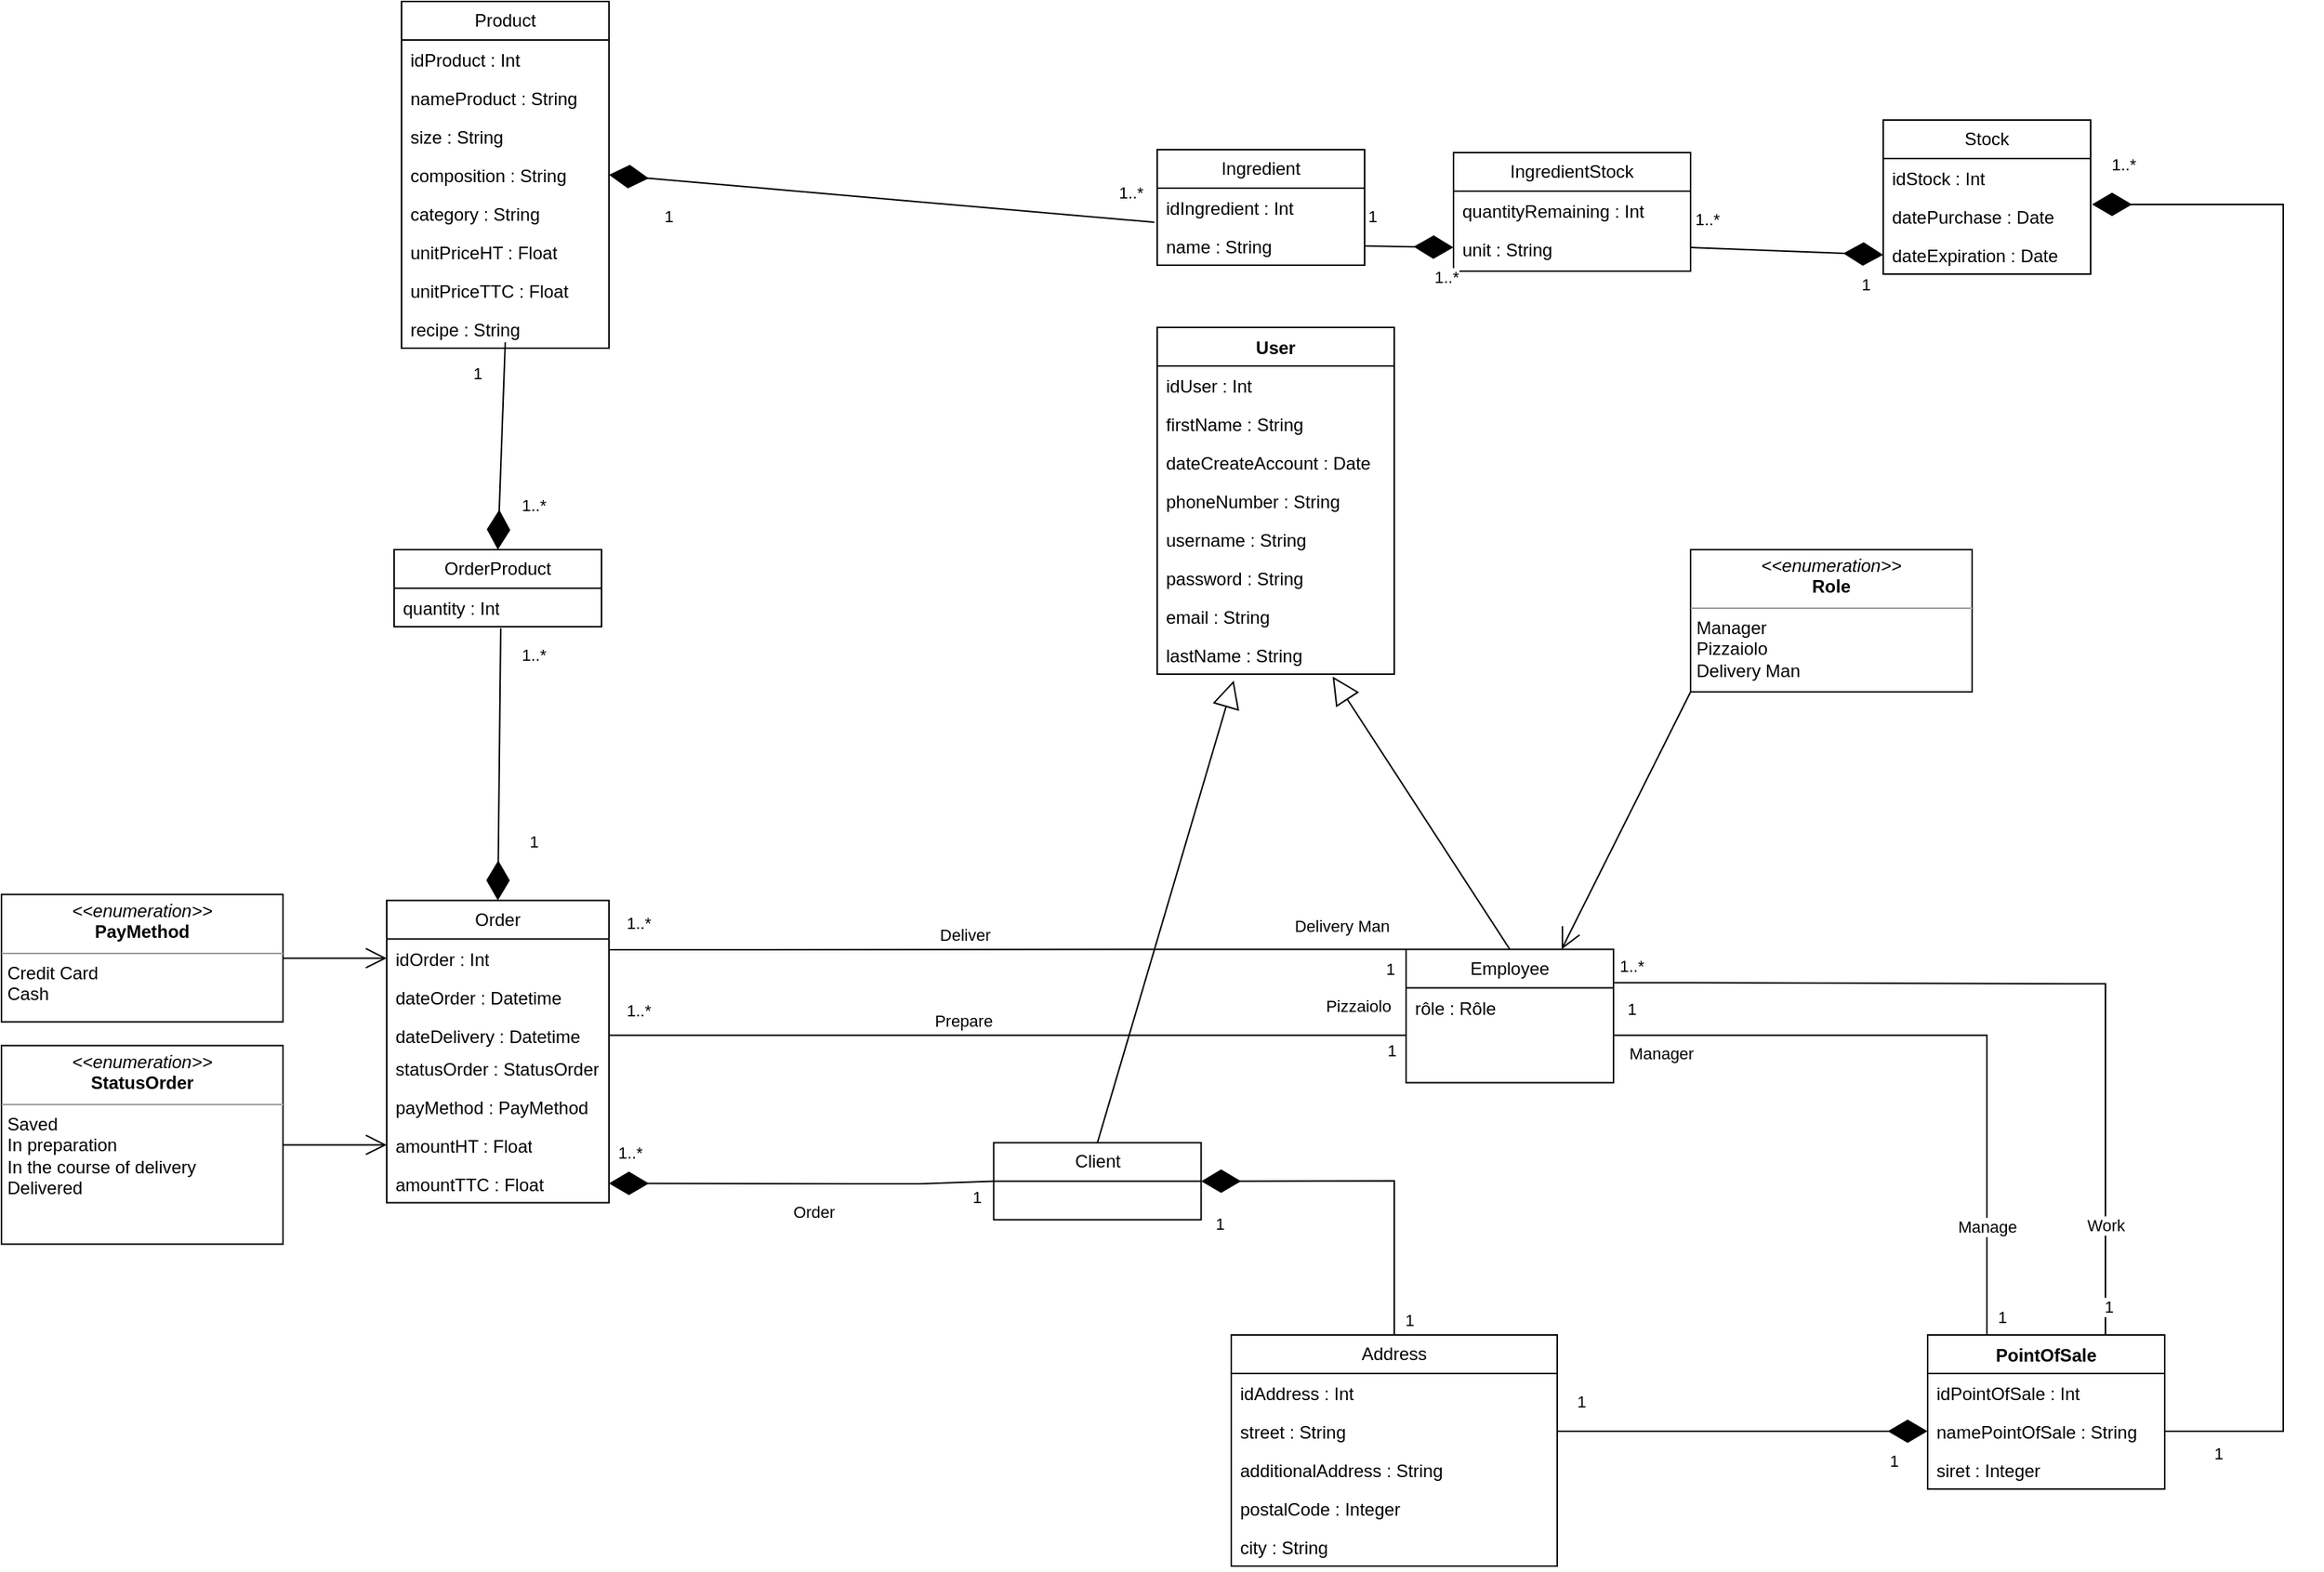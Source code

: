 <mxfile version="21.1.1" type="device">
  <diagram id="C5RBs43oDa-KdzZeNtuy" name="Page-1">
    <mxGraphModel dx="3059" dy="2177" grid="1" gridSize="10" guides="1" tooltips="1" connect="1" arrows="1" fold="1" page="1" pageScale="1" pageWidth="827" pageHeight="1169" background="#ffffff" math="0" shadow="0">
      <root>
        <mxCell id="WIyWlLk6GJQsqaUBKTNV-0" />
        <mxCell id="WIyWlLk6GJQsqaUBKTNV-1" parent="WIyWlLk6GJQsqaUBKTNV-0" />
        <mxCell id="LDNh3qtt35xQRDf_pYE4-13" value="User" style="swimlane;fontStyle=1;align=center;verticalAlign=top;childLayout=stackLayout;horizontal=1;startSize=26;horizontalStack=0;resizeParent=1;resizeParentMax=0;resizeLast=0;collapsible=1;marginBottom=0;whiteSpace=wrap;html=1;" parent="WIyWlLk6GJQsqaUBKTNV-1" vertex="1">
          <mxGeometry x="-1.138e-15" y="-190" width="160" height="234" as="geometry" />
        </mxCell>
        <mxCell id="LDNh3qtt35xQRDf_pYE4-14" value="&lt;font style=&quot;vertical-align: inherit;&quot;&gt;&lt;font style=&quot;vertical-align: inherit;&quot;&gt;&lt;font style=&quot;vertical-align: inherit;&quot;&gt;&lt;font style=&quot;vertical-align: inherit;&quot;&gt;idUser : Int&lt;/font&gt;&lt;/font&gt;&lt;/font&gt;&lt;/font&gt;" style="text;strokeColor=none;fillColor=none;align=left;verticalAlign=top;spacingLeft=4;spacingRight=4;overflow=hidden;rotatable=0;points=[[0,0.5],[1,0.5]];portConstraint=eastwest;whiteSpace=wrap;html=1;" parent="LDNh3qtt35xQRDf_pYE4-13" vertex="1">
          <mxGeometry y="26" width="160" height="26" as="geometry" />
        </mxCell>
        <mxCell id="LDNh3qtt35xQRDf_pYE4-23" value="firstName : String" style="text;strokeColor=none;fillColor=none;align=left;verticalAlign=top;spacingLeft=4;spacingRight=4;overflow=hidden;rotatable=0;points=[[0,0.5],[1,0.5]];portConstraint=eastwest;whiteSpace=wrap;html=1;" parent="LDNh3qtt35xQRDf_pYE4-13" vertex="1">
          <mxGeometry y="52" width="160" height="26" as="geometry" />
        </mxCell>
        <mxCell id="LDNh3qtt35xQRDf_pYE4-24" value="dateCreateAccount : Date" style="text;strokeColor=none;fillColor=none;align=left;verticalAlign=top;spacingLeft=4;spacingRight=4;overflow=hidden;rotatable=0;points=[[0,0.5],[1,0.5]];portConstraint=eastwest;whiteSpace=wrap;html=1;" parent="LDNh3qtt35xQRDf_pYE4-13" vertex="1">
          <mxGeometry y="78" width="160" height="26" as="geometry" />
        </mxCell>
        <mxCell id="LDNh3qtt35xQRDf_pYE4-25" value="phoneNumber : String" style="text;strokeColor=none;fillColor=none;align=left;verticalAlign=top;spacingLeft=4;spacingRight=4;overflow=hidden;rotatable=0;points=[[0,0.5],[1,0.5]];portConstraint=eastwest;whiteSpace=wrap;html=1;" parent="LDNh3qtt35xQRDf_pYE4-13" vertex="1">
          <mxGeometry y="104" width="160" height="26" as="geometry" />
        </mxCell>
        <mxCell id="LDNh3qtt35xQRDf_pYE4-26" value="username : String" style="text;strokeColor=none;fillColor=none;align=left;verticalAlign=top;spacingLeft=4;spacingRight=4;overflow=hidden;rotatable=0;points=[[0,0.5],[1,0.5]];portConstraint=eastwest;whiteSpace=wrap;html=1;" parent="LDNh3qtt35xQRDf_pYE4-13" vertex="1">
          <mxGeometry y="130" width="160" height="26" as="geometry" />
        </mxCell>
        <mxCell id="LDNh3qtt35xQRDf_pYE4-27" value="password : String" style="text;strokeColor=none;fillColor=none;align=left;verticalAlign=top;spacingLeft=4;spacingRight=4;overflow=hidden;rotatable=0;points=[[0,0.5],[1,0.5]];portConstraint=eastwest;whiteSpace=wrap;html=1;" parent="LDNh3qtt35xQRDf_pYE4-13" vertex="1">
          <mxGeometry y="156" width="160" height="26" as="geometry" />
        </mxCell>
        <mxCell id="LDNh3qtt35xQRDf_pYE4-28" value="email : String" style="text;strokeColor=none;fillColor=none;align=left;verticalAlign=top;spacingLeft=4;spacingRight=4;overflow=hidden;rotatable=0;points=[[0,0.5],[1,0.5]];portConstraint=eastwest;whiteSpace=wrap;html=1;" parent="LDNh3qtt35xQRDf_pYE4-13" vertex="1">
          <mxGeometry y="182" width="160" height="26" as="geometry" />
        </mxCell>
        <mxCell id="oYY13Tbm00uSLunCZj7H-6" value="lastName : String" style="text;strokeColor=none;fillColor=none;align=left;verticalAlign=top;spacingLeft=4;spacingRight=4;overflow=hidden;rotatable=0;points=[[0,0.5],[1,0.5]];portConstraint=eastwest;whiteSpace=wrap;html=1;" vertex="1" parent="LDNh3qtt35xQRDf_pYE4-13">
          <mxGeometry y="208" width="160" height="26" as="geometry" />
        </mxCell>
        <mxCell id="LDNh3qtt35xQRDf_pYE4-29" value="PointOfSale" style="swimlane;fontStyle=1;align=center;verticalAlign=top;childLayout=stackLayout;horizontal=1;startSize=26;horizontalStack=0;resizeParent=1;resizeParentMax=0;resizeLast=0;collapsible=1;marginBottom=0;whiteSpace=wrap;html=1;" parent="WIyWlLk6GJQsqaUBKTNV-1" vertex="1">
          <mxGeometry x="520" y="490" width="160" height="104" as="geometry" />
        </mxCell>
        <mxCell id="LDNh3qtt35xQRDf_pYE4-30" value="idPointOfSale : Int" style="text;strokeColor=none;fillColor=none;align=left;verticalAlign=top;spacingLeft=4;spacingRight=4;overflow=hidden;rotatable=0;points=[[0,0.5],[1,0.5]];portConstraint=eastwest;whiteSpace=wrap;html=1;" parent="LDNh3qtt35xQRDf_pYE4-29" vertex="1">
          <mxGeometry y="26" width="160" height="26" as="geometry" />
        </mxCell>
        <mxCell id="LDNh3qtt35xQRDf_pYE4-33" value="namePointOfSale : String" style="text;strokeColor=none;fillColor=none;align=left;verticalAlign=top;spacingLeft=4;spacingRight=4;overflow=hidden;rotatable=0;points=[[0,0.5],[1,0.5]];portConstraint=eastwest;whiteSpace=wrap;html=1;" parent="LDNh3qtt35xQRDf_pYE4-29" vertex="1">
          <mxGeometry y="52" width="160" height="26" as="geometry" />
        </mxCell>
        <mxCell id="LDNh3qtt35xQRDf_pYE4-34" value="siret : Integer" style="text;strokeColor=none;fillColor=none;align=left;verticalAlign=top;spacingLeft=4;spacingRight=4;overflow=hidden;rotatable=0;points=[[0,0.5],[1,0.5]];portConstraint=eastwest;whiteSpace=wrap;html=1;" parent="LDNh3qtt35xQRDf_pYE4-29" vertex="1">
          <mxGeometry y="78" width="160" height="26" as="geometry" />
        </mxCell>
        <mxCell id="LDNh3qtt35xQRDf_pYE4-35" value="" style="endArrow=none;html=1;edgeStyle=orthogonalEdgeStyle;rounded=0;entryX=0.5;entryY=0;entryDx=0;entryDy=0;exitX=1;exitY=0.25;exitDx=0;exitDy=0;" parent="WIyWlLk6GJQsqaUBKTNV-1" source="ayJBxSCO4M2eOkXbulN4-0" target="LDNh3qtt35xQRDf_pYE4-29" edge="1">
          <mxGeometry relative="1" as="geometry">
            <mxPoint x="350" y="253" as="sourcePoint" />
            <mxPoint x="600" y="130" as="targetPoint" />
            <Array as="points">
              <mxPoint x="320" y="253" />
              <mxPoint x="640" y="253" />
              <mxPoint x="640" y="490" />
            </Array>
          </mxGeometry>
        </mxCell>
        <mxCell id="LDNh3qtt35xQRDf_pYE4-38" value="Work" style="edgeLabel;html=1;align=center;verticalAlign=middle;resizable=0;points=[];" parent="LDNh3qtt35xQRDf_pYE4-35" connectable="0" vertex="1">
          <mxGeometry x="0.76" relative="1" as="geometry">
            <mxPoint y="-41" as="offset" />
          </mxGeometry>
        </mxCell>
        <mxCell id="LDNh3qtt35xQRDf_pYE4-39" value="1" style="edgeLabel;html=1;align=center;verticalAlign=middle;resizable=0;points=[];" parent="LDNh3qtt35xQRDf_pYE4-35" connectable="0" vertex="1">
          <mxGeometry x="0.895" relative="1" as="geometry">
            <mxPoint x="10" y="-19" as="offset" />
          </mxGeometry>
        </mxCell>
        <mxCell id="LDNh3qtt35xQRDf_pYE4-40" value="1..*" style="edgeLabel;html=1;align=center;verticalAlign=middle;resizable=0;points=[];" parent="LDNh3qtt35xQRDf_pYE4-35" connectable="0" vertex="1">
          <mxGeometry x="-0.859" y="-1" relative="1" as="geometry">
            <mxPoint x="-31" y="-13" as="offset" />
          </mxGeometry>
        </mxCell>
        <mxCell id="LDNh3qtt35xQRDf_pYE4-41" value="Address" style="swimlane;fontStyle=0;childLayout=stackLayout;horizontal=1;startSize=26;fillColor=none;horizontalStack=0;resizeParent=1;resizeParentMax=0;resizeLast=0;collapsible=1;marginBottom=0;whiteSpace=wrap;html=1;" parent="WIyWlLk6GJQsqaUBKTNV-1" vertex="1">
          <mxGeometry x="50" y="490" width="220" height="156" as="geometry" />
        </mxCell>
        <mxCell id="LDNh3qtt35xQRDf_pYE4-42" value="idAddress : Int" style="text;strokeColor=none;fillColor=none;align=left;verticalAlign=top;spacingLeft=4;spacingRight=4;overflow=hidden;rotatable=0;points=[[0,0.5],[1,0.5]];portConstraint=eastwest;whiteSpace=wrap;html=1;" parent="LDNh3qtt35xQRDf_pYE4-41" vertex="1">
          <mxGeometry y="26" width="220" height="26" as="geometry" />
        </mxCell>
        <mxCell id="LDNh3qtt35xQRDf_pYE4-43" value="street : String" style="text;strokeColor=none;fillColor=none;align=left;verticalAlign=top;spacingLeft=4;spacingRight=4;overflow=hidden;rotatable=0;points=[[0,0.5],[1,0.5]];portConstraint=eastwest;whiteSpace=wrap;html=1;" parent="LDNh3qtt35xQRDf_pYE4-41" vertex="1">
          <mxGeometry y="52" width="220" height="26" as="geometry" />
        </mxCell>
        <mxCell id="LDNh3qtt35xQRDf_pYE4-44" value="additionalAddress : String" style="text;strokeColor=none;fillColor=none;align=left;verticalAlign=top;spacingLeft=4;spacingRight=4;overflow=hidden;rotatable=0;points=[[0,0.5],[1,0.5]];portConstraint=eastwest;whiteSpace=wrap;html=1;" parent="LDNh3qtt35xQRDf_pYE4-41" vertex="1">
          <mxGeometry y="78" width="220" height="26" as="geometry" />
        </mxCell>
        <mxCell id="LDNh3qtt35xQRDf_pYE4-45" value="postalCode : Integer" style="text;strokeColor=none;fillColor=none;align=left;verticalAlign=top;spacingLeft=4;spacingRight=4;overflow=hidden;rotatable=0;points=[[0,0.5],[1,0.5]];portConstraint=eastwest;whiteSpace=wrap;html=1;" parent="LDNh3qtt35xQRDf_pYE4-41" vertex="1">
          <mxGeometry y="104" width="220" height="26" as="geometry" />
        </mxCell>
        <mxCell id="LDNh3qtt35xQRDf_pYE4-81" value="city : String" style="text;strokeColor=none;fillColor=none;align=left;verticalAlign=top;spacingLeft=4;spacingRight=4;overflow=hidden;rotatable=0;points=[[0,0.5],[1,0.5]];portConstraint=eastwest;whiteSpace=wrap;html=1;" parent="LDNh3qtt35xQRDf_pYE4-41" vertex="1">
          <mxGeometry y="130" width="220" height="26" as="geometry" />
        </mxCell>
        <mxCell id="LDNh3qtt35xQRDf_pYE4-48" value="" style="endArrow=diamondThin;endFill=1;endSize=24;html=1;rounded=0;exitX=1;exitY=0.5;exitDx=0;exitDy=0;entryX=0;entryY=0.5;entryDx=0;entryDy=0;" parent="WIyWlLk6GJQsqaUBKTNV-1" source="LDNh3qtt35xQRDf_pYE4-43" target="LDNh3qtt35xQRDf_pYE4-33" edge="1">
          <mxGeometry width="160" relative="1" as="geometry">
            <mxPoint x="290" y="470" as="sourcePoint" />
            <mxPoint x="450" y="470" as="targetPoint" />
          </mxGeometry>
        </mxCell>
        <mxCell id="LDNh3qtt35xQRDf_pYE4-49" value="1" style="edgeLabel;html=1;align=center;verticalAlign=middle;resizable=0;points=[];" parent="LDNh3qtt35xQRDf_pYE4-48" connectable="0" vertex="1">
          <mxGeometry x="0.812" relative="1" as="geometry">
            <mxPoint y="20" as="offset" />
          </mxGeometry>
        </mxCell>
        <mxCell id="LDNh3qtt35xQRDf_pYE4-50" value="1" style="edgeLabel;html=1;align=center;verticalAlign=middle;resizable=0;points=[];" parent="LDNh3qtt35xQRDf_pYE4-48" connectable="0" vertex="1">
          <mxGeometry x="-0.875" relative="1" as="geometry">
            <mxPoint y="-20" as="offset" />
          </mxGeometry>
        </mxCell>
        <mxCell id="LDNh3qtt35xQRDf_pYE4-51" value="" style="endArrow=diamondThin;endFill=1;endSize=24;html=1;rounded=0;exitX=0.5;exitY=0;exitDx=0;exitDy=0;entryX=1;entryY=0.5;entryDx=0;entryDy=0;" parent="WIyWlLk6GJQsqaUBKTNV-1" source="LDNh3qtt35xQRDf_pYE4-41" edge="1" target="jd4svYWK1x0lvtQsKngE-0">
          <mxGeometry width="160" relative="1" as="geometry">
            <mxPoint x="240" y="565" as="sourcePoint" />
            <mxPoint x="30" y="399" as="targetPoint" />
            <Array as="points">
              <mxPoint x="160" y="386" />
            </Array>
          </mxGeometry>
        </mxCell>
        <mxCell id="LDNh3qtt35xQRDf_pYE4-52" value="1" style="edgeLabel;html=1;align=center;verticalAlign=middle;resizable=0;points=[];" parent="LDNh3qtt35xQRDf_pYE4-51" connectable="0" vertex="1">
          <mxGeometry x="0.812" relative="1" as="geometry">
            <mxPoint x="-10" y="29" as="offset" />
          </mxGeometry>
        </mxCell>
        <mxCell id="LDNh3qtt35xQRDf_pYE4-53" value="1" style="edgeLabel;html=1;align=center;verticalAlign=middle;resizable=0;points=[];" parent="LDNh3qtt35xQRDf_pYE4-51" connectable="0" vertex="1">
          <mxGeometry x="-0.875" relative="1" as="geometry">
            <mxPoint x="10" y="4" as="offset" />
          </mxGeometry>
        </mxCell>
        <mxCell id="LDNh3qtt35xQRDf_pYE4-54" value="Order" style="swimlane;fontStyle=0;childLayout=stackLayout;horizontal=1;startSize=26;fillColor=none;horizontalStack=0;resizeParent=1;resizeParentMax=0;resizeLast=0;collapsible=1;marginBottom=0;whiteSpace=wrap;html=1;" parent="WIyWlLk6GJQsqaUBKTNV-1" vertex="1">
          <mxGeometry x="-520" y="196.71" width="150" height="204" as="geometry" />
        </mxCell>
        <mxCell id="LDNh3qtt35xQRDf_pYE4-55" value="idOrder : Int" style="text;strokeColor=none;fillColor=none;align=left;verticalAlign=top;spacingLeft=4;spacingRight=4;overflow=hidden;rotatable=0;points=[[0,0.5],[1,0.5]];portConstraint=eastwest;whiteSpace=wrap;html=1;" parent="LDNh3qtt35xQRDf_pYE4-54" vertex="1">
          <mxGeometry y="26" width="150" height="26" as="geometry" />
        </mxCell>
        <mxCell id="LDNh3qtt35xQRDf_pYE4-56" value="dateOrder : Datetime" style="text;strokeColor=none;fillColor=none;align=left;verticalAlign=top;spacingLeft=4;spacingRight=4;overflow=hidden;rotatable=0;points=[[0,0.5],[1,0.5]];portConstraint=eastwest;whiteSpace=wrap;html=1;" parent="LDNh3qtt35xQRDf_pYE4-54" vertex="1">
          <mxGeometry y="52" width="150" height="26" as="geometry" />
        </mxCell>
        <mxCell id="LDNh3qtt35xQRDf_pYE4-57" value="dateDelivery : Datetime" style="text;strokeColor=none;fillColor=none;align=left;verticalAlign=top;spacingLeft=4;spacingRight=4;overflow=hidden;rotatable=0;points=[[0,0.5],[1,0.5]];portConstraint=eastwest;whiteSpace=wrap;html=1;" parent="LDNh3qtt35xQRDf_pYE4-54" vertex="1">
          <mxGeometry y="78" width="150" height="22" as="geometry" />
        </mxCell>
        <mxCell id="LDNh3qtt35xQRDf_pYE4-58" value="statusOrder : StatusOrder" style="text;strokeColor=none;fillColor=none;align=left;verticalAlign=top;spacingLeft=4;spacingRight=4;overflow=hidden;rotatable=0;points=[[0,0.5],[1,0.5]];portConstraint=eastwest;whiteSpace=wrap;html=1;" parent="LDNh3qtt35xQRDf_pYE4-54" vertex="1">
          <mxGeometry y="100" width="150" height="26" as="geometry" />
        </mxCell>
        <mxCell id="LDNh3qtt35xQRDf_pYE4-59" value="payMethod : PayMethod" style="text;strokeColor=none;fillColor=none;align=left;verticalAlign=top;spacingLeft=4;spacingRight=4;overflow=hidden;rotatable=0;points=[[0,0.5],[1,0.5]];portConstraint=eastwest;whiteSpace=wrap;html=1;" parent="LDNh3qtt35xQRDf_pYE4-54" vertex="1">
          <mxGeometry y="126" width="150" height="26" as="geometry" />
        </mxCell>
        <mxCell id="LDNh3qtt35xQRDf_pYE4-60" value="amountHT : Float" style="text;strokeColor=none;fillColor=none;align=left;verticalAlign=top;spacingLeft=4;spacingRight=4;overflow=hidden;rotatable=0;points=[[0,0.5],[1,0.5]];portConstraint=eastwest;whiteSpace=wrap;html=1;" parent="LDNh3qtt35xQRDf_pYE4-54" vertex="1">
          <mxGeometry y="152" width="150" height="26" as="geometry" />
        </mxCell>
        <mxCell id="LDNh3qtt35xQRDf_pYE4-61" value="amountTTC : Float" style="text;strokeColor=none;fillColor=none;align=left;verticalAlign=top;spacingLeft=4;spacingRight=4;overflow=hidden;rotatable=0;points=[[0,0.5],[1,0.5]];portConstraint=eastwest;whiteSpace=wrap;html=1;" parent="LDNh3qtt35xQRDf_pYE4-54" vertex="1">
          <mxGeometry y="178" width="150" height="26" as="geometry" />
        </mxCell>
        <mxCell id="LDNh3qtt35xQRDf_pYE4-62" value="" style="endArrow=diamondThin;endFill=1;endSize=24;html=1;rounded=0;entryX=1;entryY=0.5;entryDx=0;entryDy=0;exitX=0;exitY=0.5;exitDx=0;exitDy=0;" parent="WIyWlLk6GJQsqaUBKTNV-1" target="LDNh3qtt35xQRDf_pYE4-61" edge="1" source="jd4svYWK1x0lvtQsKngE-0">
          <mxGeometry width="160" relative="1" as="geometry">
            <mxPoint x="-110" y="400" as="sourcePoint" />
            <mxPoint x="-270" y="230" as="targetPoint" />
            <Array as="points">
              <mxPoint x="-160" y="388" />
              <mxPoint x="-180" y="388" />
              <mxPoint x="-200" y="388" />
            </Array>
          </mxGeometry>
        </mxCell>
        <mxCell id="LDNh3qtt35xQRDf_pYE4-63" value="1..*" style="edgeLabel;html=1;align=center;verticalAlign=middle;resizable=0;points=[];" parent="LDNh3qtt35xQRDf_pYE4-62" connectable="0" vertex="1">
          <mxGeometry x="0.891" y="-1" relative="1" as="geometry">
            <mxPoint y="-20" as="offset" />
          </mxGeometry>
        </mxCell>
        <mxCell id="LDNh3qtt35xQRDf_pYE4-65" value="1" style="edgeLabel;html=1;align=center;verticalAlign=middle;resizable=0;points=[];" parent="LDNh3qtt35xQRDf_pYE4-62" connectable="0" vertex="1">
          <mxGeometry x="-0.84" y="1" relative="1" as="geometry">
            <mxPoint x="9" y="9" as="offset" />
          </mxGeometry>
        </mxCell>
        <mxCell id="LDNh3qtt35xQRDf_pYE4-66" value="Order" style="edgeLabel;html=1;align=center;verticalAlign=middle;resizable=0;points=[];" parent="LDNh3qtt35xQRDf_pYE4-62" connectable="0" vertex="1">
          <mxGeometry x="-0.066" y="2" relative="1" as="geometry">
            <mxPoint y="17" as="offset" />
          </mxGeometry>
        </mxCell>
        <mxCell id="LDNh3qtt35xQRDf_pYE4-67" value="" style="endArrow=none;html=1;edgeStyle=orthogonalEdgeStyle;rounded=0;entryX=0;entryY=0.5;entryDx=0;entryDy=0;exitX=1;exitY=0.5;exitDx=0;exitDy=0;" parent="WIyWlLk6GJQsqaUBKTNV-1" source="LDNh3qtt35xQRDf_pYE4-57" target="ayJBxSCO4M2eOkXbulN4-3" edge="1">
          <mxGeometry relative="1" as="geometry">
            <mxPoint x="-270" y="180" as="sourcePoint" />
            <mxPoint x="-80" y="180" as="targetPoint" />
            <Array as="points">
              <mxPoint x="-370" y="288" />
            </Array>
          </mxGeometry>
        </mxCell>
        <mxCell id="LDNh3qtt35xQRDf_pYE4-68" value="1..*" style="edgeLabel;resizable=0;html=1;align=left;verticalAlign=bottom;" parent="LDNh3qtt35xQRDf_pYE4-67" connectable="0" vertex="1">
          <mxGeometry x="-1" relative="1" as="geometry">
            <mxPoint x="10" y="-6" as="offset" />
          </mxGeometry>
        </mxCell>
        <mxCell id="LDNh3qtt35xQRDf_pYE4-69" value="Pizzaiolo" style="edgeLabel;resizable=0;html=1;align=right;verticalAlign=bottom;" parent="LDNh3qtt35xQRDf_pYE4-67" connectable="0" vertex="1">
          <mxGeometry x="1" relative="1" as="geometry">
            <mxPoint x="-10" y="-11" as="offset" />
          </mxGeometry>
        </mxCell>
        <mxCell id="LDNh3qtt35xQRDf_pYE4-70" value="1" style="edgeLabel;html=1;align=center;verticalAlign=middle;resizable=0;points=[];" parent="LDNh3qtt35xQRDf_pYE4-67" connectable="0" vertex="1">
          <mxGeometry x="0.863" y="-3" relative="1" as="geometry">
            <mxPoint x="27" y="7" as="offset" />
          </mxGeometry>
        </mxCell>
        <mxCell id="LDNh3qtt35xQRDf_pYE4-71" value="Prepare" style="edgeLabel;html=1;align=center;verticalAlign=middle;resizable=0;points=[];" parent="LDNh3qtt35xQRDf_pYE4-67" connectable="0" vertex="1">
          <mxGeometry x="-0.094" y="1" relative="1" as="geometry">
            <mxPoint x="-4" y="-9" as="offset" />
          </mxGeometry>
        </mxCell>
        <mxCell id="LDNh3qtt35xQRDf_pYE4-72" value="" style="endArrow=none;html=1;edgeStyle=orthogonalEdgeStyle;rounded=0;entryX=0;entryY=0;entryDx=0;entryDy=0;" parent="WIyWlLk6GJQsqaUBKTNV-1" target="ayJBxSCO4M2eOkXbulN4-0" edge="1">
          <mxGeometry relative="1" as="geometry">
            <mxPoint x="-370" y="230" as="sourcePoint" />
            <mxPoint y="-43" as="targetPoint" />
            <Array as="points">
              <mxPoint x="-370" y="230" />
            </Array>
          </mxGeometry>
        </mxCell>
        <mxCell id="LDNh3qtt35xQRDf_pYE4-73" value="1..*" style="edgeLabel;resizable=0;html=1;align=left;verticalAlign=bottom;" parent="LDNh3qtt35xQRDf_pYE4-72" connectable="0" vertex="1">
          <mxGeometry x="-1" relative="1" as="geometry">
            <mxPoint x="10" y="-10" as="offset" />
          </mxGeometry>
        </mxCell>
        <mxCell id="LDNh3qtt35xQRDf_pYE4-74" value="Delivery Man" style="edgeLabel;resizable=0;html=1;align=right;verticalAlign=bottom;" parent="LDNh3qtt35xQRDf_pYE4-72" connectable="0" vertex="1">
          <mxGeometry x="1" relative="1" as="geometry">
            <mxPoint x="-10" y="-7" as="offset" />
          </mxGeometry>
        </mxCell>
        <mxCell id="LDNh3qtt35xQRDf_pYE4-75" value="1" style="edgeLabel;html=1;align=center;verticalAlign=middle;resizable=0;points=[];" parent="LDNh3qtt35xQRDf_pYE4-72" connectable="0" vertex="1">
          <mxGeometry x="0.863" y="-3" relative="1" as="geometry">
            <mxPoint x="26" y="10" as="offset" />
          </mxGeometry>
        </mxCell>
        <mxCell id="LDNh3qtt35xQRDf_pYE4-76" value="Deliver" style="edgeLabel;html=1;align=center;verticalAlign=middle;resizable=0;points=[];" parent="LDNh3qtt35xQRDf_pYE4-72" connectable="0" vertex="1">
          <mxGeometry x="-0.094" y="1" relative="1" as="geometry">
            <mxPoint x="-4" y="-9" as="offset" />
          </mxGeometry>
        </mxCell>
        <mxCell id="LDNh3qtt35xQRDf_pYE4-82" value="OrderProduct" style="swimlane;fontStyle=0;childLayout=stackLayout;horizontal=1;startSize=26;fillColor=none;horizontalStack=0;resizeParent=1;resizeParentMax=0;resizeLast=0;collapsible=1;marginBottom=0;whiteSpace=wrap;html=1;" parent="WIyWlLk6GJQsqaUBKTNV-1" vertex="1">
          <mxGeometry x="-515" y="-40" width="140" height="52" as="geometry" />
        </mxCell>
        <mxCell id="LDNh3qtt35xQRDf_pYE4-83" value="quantity : Int" style="text;strokeColor=none;fillColor=none;align=left;verticalAlign=top;spacingLeft=4;spacingRight=4;overflow=hidden;rotatable=0;points=[[0,0.5],[1,0.5]];portConstraint=eastwest;whiteSpace=wrap;html=1;" parent="LDNh3qtt35xQRDf_pYE4-82" vertex="1">
          <mxGeometry y="26" width="140" height="26" as="geometry" />
        </mxCell>
        <mxCell id="LDNh3qtt35xQRDf_pYE4-86" value="Product" style="swimlane;fontStyle=0;childLayout=stackLayout;horizontal=1;startSize=26;fillColor=none;horizontalStack=0;resizeParent=1;resizeParentMax=0;resizeLast=0;collapsible=1;marginBottom=0;whiteSpace=wrap;html=1;" parent="WIyWlLk6GJQsqaUBKTNV-1" vertex="1">
          <mxGeometry x="-510" y="-410" width="140" height="234" as="geometry" />
        </mxCell>
        <mxCell id="LDNh3qtt35xQRDf_pYE4-87" value="idProduct : Int" style="text;strokeColor=none;fillColor=none;align=left;verticalAlign=top;spacingLeft=4;spacingRight=4;overflow=hidden;rotatable=0;points=[[0,0.5],[1,0.5]];portConstraint=eastwest;whiteSpace=wrap;html=1;" parent="LDNh3qtt35xQRDf_pYE4-86" vertex="1">
          <mxGeometry y="26" width="140" height="26" as="geometry" />
        </mxCell>
        <mxCell id="LDNh3qtt35xQRDf_pYE4-88" value="nameProduct : String" style="text;strokeColor=none;fillColor=none;align=left;verticalAlign=top;spacingLeft=4;spacingRight=4;overflow=hidden;rotatable=0;points=[[0,0.5],[1,0.5]];portConstraint=eastwest;whiteSpace=wrap;html=1;" parent="LDNh3qtt35xQRDf_pYE4-86" vertex="1">
          <mxGeometry y="52" width="140" height="26" as="geometry" />
        </mxCell>
        <mxCell id="LDNh3qtt35xQRDf_pYE4-89" value="size : String" style="text;strokeColor=none;fillColor=none;align=left;verticalAlign=top;spacingLeft=4;spacingRight=4;overflow=hidden;rotatable=0;points=[[0,0.5],[1,0.5]];portConstraint=eastwest;whiteSpace=wrap;html=1;" parent="LDNh3qtt35xQRDf_pYE4-86" vertex="1">
          <mxGeometry y="78" width="140" height="26" as="geometry" />
        </mxCell>
        <mxCell id="LDNh3qtt35xQRDf_pYE4-90" value="composition : String" style="text;strokeColor=none;fillColor=none;align=left;verticalAlign=top;spacingLeft=4;spacingRight=4;overflow=hidden;rotatable=0;points=[[0,0.5],[1,0.5]];portConstraint=eastwest;whiteSpace=wrap;html=1;" parent="LDNh3qtt35xQRDf_pYE4-86" vertex="1">
          <mxGeometry y="104" width="140" height="26" as="geometry" />
        </mxCell>
        <mxCell id="LDNh3qtt35xQRDf_pYE4-91" value="category : String" style="text;strokeColor=none;fillColor=none;align=left;verticalAlign=top;spacingLeft=4;spacingRight=4;overflow=hidden;rotatable=0;points=[[0,0.5],[1,0.5]];portConstraint=eastwest;whiteSpace=wrap;html=1;" parent="LDNh3qtt35xQRDf_pYE4-86" vertex="1">
          <mxGeometry y="130" width="140" height="26" as="geometry" />
        </mxCell>
        <mxCell id="LDNh3qtt35xQRDf_pYE4-92" value="unitPriceHT : Float" style="text;strokeColor=none;fillColor=none;align=left;verticalAlign=top;spacingLeft=4;spacingRight=4;overflow=hidden;rotatable=0;points=[[0,0.5],[1,0.5]];portConstraint=eastwest;whiteSpace=wrap;html=1;" parent="LDNh3qtt35xQRDf_pYE4-86" vertex="1">
          <mxGeometry y="156" width="140" height="26" as="geometry" />
        </mxCell>
        <mxCell id="LDNh3qtt35xQRDf_pYE4-93" value="unitPriceTTC : Float" style="text;strokeColor=none;fillColor=none;align=left;verticalAlign=top;spacingLeft=4;spacingRight=4;overflow=hidden;rotatable=0;points=[[0,0.5],[1,0.5]];portConstraint=eastwest;whiteSpace=wrap;html=1;" parent="LDNh3qtt35xQRDf_pYE4-86" vertex="1">
          <mxGeometry y="182" width="140" height="26" as="geometry" />
        </mxCell>
        <mxCell id="LDNh3qtt35xQRDf_pYE4-94" value="recipe : String" style="text;strokeColor=none;fillColor=none;align=left;verticalAlign=top;spacingLeft=4;spacingRight=4;overflow=hidden;rotatable=0;points=[[0,0.5],[1,0.5]];portConstraint=eastwest;whiteSpace=wrap;html=1;" parent="LDNh3qtt35xQRDf_pYE4-86" vertex="1">
          <mxGeometry y="208" width="140" height="26" as="geometry" />
        </mxCell>
        <mxCell id="LDNh3qtt35xQRDf_pYE4-95" value="" style="endArrow=diamondThin;endFill=1;endSize=24;html=1;rounded=0;entryX=0.5;entryY=0;entryDx=0;entryDy=0;exitX=0.514;exitY=1.038;exitDx=0;exitDy=0;exitPerimeter=0;" parent="WIyWlLk6GJQsqaUBKTNV-1" source="LDNh3qtt35xQRDf_pYE4-83" target="LDNh3qtt35xQRDf_pYE4-54" edge="1">
          <mxGeometry width="160" relative="1" as="geometry">
            <mxPoint x="-70" y="-100" as="sourcePoint" />
            <mxPoint x="90" y="-100" as="targetPoint" />
          </mxGeometry>
        </mxCell>
        <mxCell id="LDNh3qtt35xQRDf_pYE4-96" value="1" style="edgeLabel;html=1;align=center;verticalAlign=middle;resizable=0;points=[];" parent="LDNh3qtt35xQRDf_pYE4-95" connectable="0" vertex="1">
          <mxGeometry x="0.563" relative="1" as="geometry">
            <mxPoint x="23" as="offset" />
          </mxGeometry>
        </mxCell>
        <mxCell id="LDNh3qtt35xQRDf_pYE4-97" value="1..*" style="edgeLabel;html=1;align=center;verticalAlign=middle;resizable=0;points=[];" parent="LDNh3qtt35xQRDf_pYE4-95" connectable="0" vertex="1">
          <mxGeometry x="-0.805" y="1" relative="1" as="geometry">
            <mxPoint x="21" as="offset" />
          </mxGeometry>
        </mxCell>
        <mxCell id="LDNh3qtt35xQRDf_pYE4-100" value="Ingredient" style="swimlane;fontStyle=0;childLayout=stackLayout;horizontal=1;startSize=26;fillColor=none;horizontalStack=0;resizeParent=1;resizeParentMax=0;resizeLast=0;collapsible=1;marginBottom=0;whiteSpace=wrap;html=1;" parent="WIyWlLk6GJQsqaUBKTNV-1" vertex="1">
          <mxGeometry y="-310" width="140" height="78" as="geometry" />
        </mxCell>
        <mxCell id="LDNh3qtt35xQRDf_pYE4-101" value="idIngredient : Int" style="text;strokeColor=none;fillColor=none;align=left;verticalAlign=top;spacingLeft=4;spacingRight=4;overflow=hidden;rotatable=0;points=[[0,0.5],[1,0.5]];portConstraint=eastwest;whiteSpace=wrap;html=1;" parent="LDNh3qtt35xQRDf_pYE4-100" vertex="1">
          <mxGeometry y="26" width="140" height="26" as="geometry" />
        </mxCell>
        <mxCell id="LDNh3qtt35xQRDf_pYE4-102" value="name : String" style="text;strokeColor=none;fillColor=none;align=left;verticalAlign=top;spacingLeft=4;spacingRight=4;overflow=hidden;rotatable=0;points=[[0,0.5],[1,0.5]];portConstraint=eastwest;whiteSpace=wrap;html=1;" parent="LDNh3qtt35xQRDf_pYE4-100" vertex="1">
          <mxGeometry y="52" width="140" height="26" as="geometry" />
        </mxCell>
        <mxCell id="LDNh3qtt35xQRDf_pYE4-104" value="" style="endArrow=diamondThin;endFill=1;endSize=24;html=1;rounded=0;entryX=1;entryY=0.5;entryDx=0;entryDy=0;exitX=-0.014;exitY=0.885;exitDx=0;exitDy=0;exitPerimeter=0;" parent="WIyWlLk6GJQsqaUBKTNV-1" source="LDNh3qtt35xQRDf_pYE4-101" target="LDNh3qtt35xQRDf_pYE4-90" edge="1">
          <mxGeometry width="160" relative="1" as="geometry">
            <mxPoint x="-120" y="-240" as="sourcePoint" />
            <mxPoint x="40" y="-240" as="targetPoint" />
          </mxGeometry>
        </mxCell>
        <mxCell id="LDNh3qtt35xQRDf_pYE4-106" value="1..*" style="edgeLabel;html=1;align=center;verticalAlign=middle;resizable=0;points=[];" parent="LDNh3qtt35xQRDf_pYE4-104" connectable="0" vertex="1">
          <mxGeometry x="-0.912" relative="1" as="geometry">
            <mxPoint y="-19" as="offset" />
          </mxGeometry>
        </mxCell>
        <mxCell id="DtH9cND_UfN4JeZk5ctv-7" value="1" style="edgeLabel;html=1;align=center;verticalAlign=middle;resizable=0;points=[];" parent="LDNh3qtt35xQRDf_pYE4-104" vertex="1" connectable="0">
          <mxGeometry x="0.725" y="2" relative="1" as="geometry">
            <mxPoint x="-11" y="21" as="offset" />
          </mxGeometry>
        </mxCell>
        <mxCell id="LDNh3qtt35xQRDf_pYE4-107" value="Stock" style="swimlane;fontStyle=0;childLayout=stackLayout;horizontal=1;startSize=26;fillColor=none;horizontalStack=0;resizeParent=1;resizeParentMax=0;resizeLast=0;collapsible=1;marginBottom=0;whiteSpace=wrap;html=1;" parent="WIyWlLk6GJQsqaUBKTNV-1" vertex="1">
          <mxGeometry x="490" y="-330" width="140" height="104" as="geometry" />
        </mxCell>
        <mxCell id="LDNh3qtt35xQRDf_pYE4-108" value="idStock : Int" style="text;strokeColor=none;fillColor=none;align=left;verticalAlign=top;spacingLeft=4;spacingRight=4;overflow=hidden;rotatable=0;points=[[0,0.5],[1,0.5]];portConstraint=eastwest;whiteSpace=wrap;html=1;" parent="LDNh3qtt35xQRDf_pYE4-107" vertex="1">
          <mxGeometry y="26" width="140" height="26" as="geometry" />
        </mxCell>
        <mxCell id="LDNh3qtt35xQRDf_pYE4-109" value="datePurchase : Date" style="text;strokeColor=none;fillColor=none;align=left;verticalAlign=top;spacingLeft=4;spacingRight=4;overflow=hidden;rotatable=0;points=[[0,0.5],[1,0.5]];portConstraint=eastwest;whiteSpace=wrap;html=1;" parent="LDNh3qtt35xQRDf_pYE4-107" vertex="1">
          <mxGeometry y="52" width="140" height="26" as="geometry" />
        </mxCell>
        <mxCell id="LDNh3qtt35xQRDf_pYE4-110" value="dateExpiration : Date" style="text;strokeColor=none;fillColor=none;align=left;verticalAlign=top;spacingLeft=4;spacingRight=4;overflow=hidden;rotatable=0;points=[[0,0.5],[1,0.5]];portConstraint=eastwest;whiteSpace=wrap;html=1;" parent="LDNh3qtt35xQRDf_pYE4-107" vertex="1">
          <mxGeometry y="78" width="140" height="26" as="geometry" />
        </mxCell>
        <mxCell id="LDNh3qtt35xQRDf_pYE4-111" value="" style="endArrow=diamondThin;endFill=1;endSize=24;html=1;rounded=0;entryX=0;entryY=0.5;entryDx=0;entryDy=0;exitX=1;exitY=0.5;exitDx=0;exitDy=0;" parent="WIyWlLk6GJQsqaUBKTNV-1" source="LDNh3qtt35xQRDf_pYE4-116" target="LDNh3qtt35xQRDf_pYE4-110" edge="1">
          <mxGeometry width="160" relative="1" as="geometry">
            <mxPoint x="300" y="-265" as="sourcePoint" />
            <mxPoint x="460" y="-80" as="targetPoint" />
          </mxGeometry>
        </mxCell>
        <mxCell id="LDNh3qtt35xQRDf_pYE4-112" value="1" style="edgeLabel;html=1;align=center;verticalAlign=middle;resizable=0;points=[];" parent="LDNh3qtt35xQRDf_pYE4-111" connectable="0" vertex="1">
          <mxGeometry x="0.812" relative="1" as="geometry">
            <mxPoint y="20" as="offset" />
          </mxGeometry>
        </mxCell>
        <mxCell id="LDNh3qtt35xQRDf_pYE4-113" value="1..*" style="edgeLabel;html=1;align=center;verticalAlign=middle;resizable=0;points=[];" parent="LDNh3qtt35xQRDf_pYE4-111" connectable="0" vertex="1">
          <mxGeometry x="-0.838" y="1" relative="1" as="geometry">
            <mxPoint y="-19" as="offset" />
          </mxGeometry>
        </mxCell>
        <mxCell id="LDNh3qtt35xQRDf_pYE4-114" value="IngredientStock" style="swimlane;fontStyle=0;childLayout=stackLayout;horizontal=1;startSize=26;fillColor=none;horizontalStack=0;resizeParent=1;resizeParentMax=0;resizeLast=0;collapsible=1;marginBottom=0;whiteSpace=wrap;html=1;" parent="WIyWlLk6GJQsqaUBKTNV-1" vertex="1">
          <mxGeometry x="200" y="-308" width="160" height="80" as="geometry" />
        </mxCell>
        <mxCell id="LDNh3qtt35xQRDf_pYE4-115" value="quantityRemaining : Int" style="text;strokeColor=none;fillColor=none;align=left;verticalAlign=top;spacingLeft=4;spacingRight=4;overflow=hidden;rotatable=0;points=[[0,0.5],[1,0.5]];portConstraint=eastwest;whiteSpace=wrap;html=1;" parent="LDNh3qtt35xQRDf_pYE4-114" vertex="1">
          <mxGeometry y="26" width="160" height="54" as="geometry" />
        </mxCell>
        <mxCell id="LDNh3qtt35xQRDf_pYE4-116" value="unit : String" style="text;strokeColor=none;fillColor=none;align=left;verticalAlign=top;spacingLeft=4;spacingRight=4;overflow=hidden;rotatable=0;points=[[0,0.5],[1,0.5]];portConstraint=eastwest;whiteSpace=wrap;html=1;" parent="WIyWlLk6GJQsqaUBKTNV-1" vertex="1">
          <mxGeometry x="200" y="-256" width="160" height="24" as="geometry" />
        </mxCell>
        <mxCell id="LDNh3qtt35xQRDf_pYE4-119" value="" style="endArrow=diamondThin;endFill=1;endSize=24;html=1;rounded=0;exitX=1;exitY=0.5;exitDx=0;exitDy=0;entryX=1.007;entryY=0.192;entryDx=0;entryDy=0;entryPerimeter=0;" parent="WIyWlLk6GJQsqaUBKTNV-1" source="LDNh3qtt35xQRDf_pYE4-33" target="LDNh3qtt35xQRDf_pYE4-109" edge="1">
          <mxGeometry width="160" relative="1" as="geometry">
            <mxPoint x="510" y="30" as="sourcePoint" />
            <mxPoint x="760" y="20" as="targetPoint" />
            <Array as="points">
              <mxPoint x="760" y="555" />
              <mxPoint x="760" y="-273" />
            </Array>
          </mxGeometry>
        </mxCell>
        <mxCell id="LDNh3qtt35xQRDf_pYE4-120" value="1" style="edgeLabel;html=1;align=center;verticalAlign=middle;resizable=0;points=[];" parent="LDNh3qtt35xQRDf_pYE4-119" connectable="0" vertex="1">
          <mxGeometry x="-0.925" y="1" relative="1" as="geometry">
            <mxPoint x="-3" y="16" as="offset" />
          </mxGeometry>
        </mxCell>
        <mxCell id="LDNh3qtt35xQRDf_pYE4-121" value="1..*" style="edgeLabel;html=1;align=center;verticalAlign=middle;resizable=0;points=[];" parent="LDNh3qtt35xQRDf_pYE4-119" connectable="0" vertex="1">
          <mxGeometry x="0.941" y="-1" relative="1" as="geometry">
            <mxPoint x="-10" y="-26" as="offset" />
          </mxGeometry>
        </mxCell>
        <mxCell id="b1AOF0Mdmnq1jwFk48a5-0" value="" style="endArrow=none;html=1;edgeStyle=orthogonalEdgeStyle;rounded=0;entryX=0.25;entryY=0;entryDx=0;entryDy=0;exitX=1;exitY=0.5;exitDx=0;exitDy=0;" parent="WIyWlLk6GJQsqaUBKTNV-1" source="ayJBxSCO4M2eOkXbulN4-3" target="LDNh3qtt35xQRDf_pYE4-29" edge="1">
          <mxGeometry relative="1" as="geometry">
            <mxPoint x="370" y="330" as="sourcePoint" />
            <mxPoint x="510" y="460" as="targetPoint" />
            <Array as="points">
              <mxPoint x="560" y="288" />
            </Array>
          </mxGeometry>
        </mxCell>
        <mxCell id="b1AOF0Mdmnq1jwFk48a5-2" value="Manage" style="edgeLabel;html=1;align=center;verticalAlign=middle;resizable=0;points=[];" parent="b1AOF0Mdmnq1jwFk48a5-0" connectable="0" vertex="1">
          <mxGeometry x="0.76" relative="1" as="geometry">
            <mxPoint y="-19" as="offset" />
          </mxGeometry>
        </mxCell>
        <mxCell id="b1AOF0Mdmnq1jwFk48a5-3" value="1" style="edgeLabel;html=1;align=center;verticalAlign=middle;resizable=0;points=[];" parent="b1AOF0Mdmnq1jwFk48a5-0" connectable="0" vertex="1">
          <mxGeometry x="0.895" relative="1" as="geometry">
            <mxPoint x="10" y="12" as="offset" />
          </mxGeometry>
        </mxCell>
        <mxCell id="b1AOF0Mdmnq1jwFk48a5-4" value="1" style="edgeLabel;html=1;align=center;verticalAlign=middle;resizable=1;points=[];movable=1;rotatable=1;deletable=1;editable=1;locked=0;connectable=1;" parent="b1AOF0Mdmnq1jwFk48a5-0" connectable="0" vertex="1">
          <mxGeometry x="-0.859" y="-1" relative="1" as="geometry">
            <mxPoint x="-20" y="-19" as="offset" />
          </mxGeometry>
        </mxCell>
        <mxCell id="oYY13Tbm00uSLunCZj7H-5" value="&lt;font style=&quot;vertical-align: inherit;&quot;&gt;&lt;font style=&quot;vertical-align: inherit;&quot;&gt;Manager&lt;/font&gt;&lt;/font&gt;" style="edgeLabel;html=1;align=center;verticalAlign=middle;resizable=0;points=[];" vertex="1" connectable="0" parent="b1AOF0Mdmnq1jwFk48a5-0">
          <mxGeometry x="-0.944" y="2" relative="1" as="geometry">
            <mxPoint x="19" y="14" as="offset" />
          </mxGeometry>
        </mxCell>
        <mxCell id="jd4svYWK1x0lvtQsKngE-0" value="Client" style="swimlane;fontStyle=0;childLayout=stackLayout;horizontal=1;startSize=26;fillColor=none;horizontalStack=0;resizeParent=1;resizeParentMax=0;resizeLast=0;collapsible=1;marginBottom=0;whiteSpace=wrap;html=1;" parent="WIyWlLk6GJQsqaUBKTNV-1" vertex="1">
          <mxGeometry x="-110.33" y="360.27" width="140" height="52" as="geometry" />
        </mxCell>
        <mxCell id="ayJBxSCO4M2eOkXbulN4-0" value="Employee" style="swimlane;fontStyle=0;childLayout=stackLayout;horizontal=1;startSize=26;fillColor=none;horizontalStack=0;resizeParent=1;resizeParentMax=0;resizeLast=0;collapsible=1;marginBottom=0;whiteSpace=wrap;html=1;movable=1;resizable=1;rotatable=1;deletable=1;editable=1;locked=0;connectable=1;" parent="WIyWlLk6GJQsqaUBKTNV-1" vertex="1">
          <mxGeometry x="167.98" y="229.71" width="140" height="90" as="geometry" />
        </mxCell>
        <mxCell id="ayJBxSCO4M2eOkXbulN4-3" value="&lt;font style=&quot;vertical-align: inherit;&quot;&gt;&lt;font style=&quot;vertical-align: inherit;&quot;&gt;rôle : Rôle&lt;/font&gt;&lt;/font&gt;" style="text;strokeColor=none;fillColor=none;align=left;verticalAlign=top;spacingLeft=4;spacingRight=4;overflow=hidden;rotatable=1;points=[[0,0.5],[1,0.5]];portConstraint=eastwest;whiteSpace=wrap;html=1;movable=1;resizable=1;deletable=1;editable=1;locked=0;connectable=1;" parent="ayJBxSCO4M2eOkXbulN4-0" vertex="1">
          <mxGeometry y="26" width="140" height="64" as="geometry" />
        </mxCell>
        <mxCell id="ayJBxSCO4M2eOkXbulN4-4" value="" style="endArrow=block;endSize=16;endFill=0;html=1;rounded=0;exitX=0.5;exitY=0;exitDx=0;exitDy=0;entryX=0.74;entryY=1.064;entryDx=0;entryDy=0;entryPerimeter=0;" parent="WIyWlLk6GJQsqaUBKTNV-1" source="ayJBxSCO4M2eOkXbulN4-0" target="oYY13Tbm00uSLunCZj7H-6" edge="1">
          <mxGeometry width="160" relative="1" as="geometry">
            <mxPoint x="180" y="200" as="sourcePoint" />
            <mxPoint x="90" y="40" as="targetPoint" />
            <Array as="points" />
          </mxGeometry>
        </mxCell>
        <mxCell id="ayJBxSCO4M2eOkXbulN4-5" value="" style="endArrow=block;endSize=16;endFill=0;html=1;rounded=0;exitX=0.5;exitY=0;exitDx=0;exitDy=0;entryX=0.323;entryY=1.167;entryDx=0;entryDy=0;entryPerimeter=0;" parent="WIyWlLk6GJQsqaUBKTNV-1" source="jd4svYWK1x0lvtQsKngE-0" target="oYY13Tbm00uSLunCZj7H-6" edge="1">
          <mxGeometry width="160" relative="1" as="geometry">
            <mxPoint x="-30" y="160" as="sourcePoint" />
            <mxPoint x="80" y="100" as="targetPoint" />
            <Array as="points" />
          </mxGeometry>
        </mxCell>
        <mxCell id="ayJBxSCO4M2eOkXbulN4-6" value="&lt;p style=&quot;margin:0px;margin-top:4px;text-align:center;&quot;&gt;&lt;i&gt;&amp;lt;&amp;lt;enumeration&amp;gt;&amp;gt;&lt;/i&gt;&lt;br&gt;&lt;b&gt;PayMethod&lt;/b&gt;&lt;/p&gt;&lt;hr size=&quot;1&quot;&gt;&lt;p style=&quot;margin:0px;margin-left:4px;&quot;&gt;Credit Card&lt;/p&gt;&lt;p style=&quot;margin:0px;margin-left:4px;&quot;&gt;Cash&lt;br&gt;&lt;br&gt;&lt;/p&gt;&lt;p style=&quot;margin:0px;margin-left:4px;&quot;&gt;&lt;br&gt;&lt;/p&gt;" style="verticalAlign=top;align=left;overflow=fill;fontSize=12;fontFamily=Helvetica;html=1;whiteSpace=wrap;movable=1;resizable=1;rotatable=1;deletable=1;editable=1;locked=0;connectable=1;" parent="WIyWlLk6GJQsqaUBKTNV-1" vertex="1">
          <mxGeometry x="-780" y="192.71" width="190" height="86" as="geometry" />
        </mxCell>
        <mxCell id="ayJBxSCO4M2eOkXbulN4-9" value="" style="endArrow=open;endFill=1;endSize=12;html=1;rounded=0;exitX=1;exitY=0.5;exitDx=0;exitDy=0;entryX=0;entryY=0.5;entryDx=0;entryDy=0;" parent="WIyWlLk6GJQsqaUBKTNV-1" source="ayJBxSCO4M2eOkXbulN4-6" target="LDNh3qtt35xQRDf_pYE4-55" edge="1">
          <mxGeometry width="160" relative="1" as="geometry">
            <mxPoint x="-530" y="110" as="sourcePoint" />
            <mxPoint x="-470" y="200" as="targetPoint" />
          </mxGeometry>
        </mxCell>
        <mxCell id="ayJBxSCO4M2eOkXbulN4-11" value="&lt;p style=&quot;margin:0px;margin-top:4px;text-align:center;&quot;&gt;&lt;i&gt;&amp;lt;&amp;lt;enumeration&amp;gt;&amp;gt;&lt;/i&gt;&lt;br&gt;&lt;b&gt;StatusOrder&lt;/b&gt;&lt;/p&gt;&lt;hr size=&quot;1&quot;&gt;&lt;p style=&quot;margin:0px;margin-left:4px;&quot;&gt;Saved&lt;/p&gt;&lt;p style=&quot;margin:0px;margin-left:4px;&quot;&gt;In preparation&lt;/p&gt;&lt;p style=&quot;margin:0px;margin-left:4px;&quot;&gt;In the course of delivery&lt;/p&gt;&lt;p style=&quot;margin:0px;margin-left:4px;&quot;&gt;Delivered&lt;br&gt;&lt;/p&gt;&lt;p style=&quot;margin:0px;margin-left:4px;&quot;&gt;&lt;br&gt;&lt;/p&gt;&lt;p style=&quot;margin:0px;margin-left:4px;&quot;&gt;&lt;br&gt;&lt;/p&gt;&lt;p style=&quot;margin:0px;margin-left:4px;&quot;&gt;&lt;br&gt;&lt;/p&gt;" style="verticalAlign=top;align=left;overflow=fill;fontSize=12;fontFamily=Helvetica;html=1;whiteSpace=wrap;movable=1;resizable=1;rotatable=1;deletable=1;editable=1;locked=0;connectable=1;" parent="WIyWlLk6GJQsqaUBKTNV-1" vertex="1">
          <mxGeometry x="-780" y="294.71" width="190" height="134" as="geometry" />
        </mxCell>
        <mxCell id="ayJBxSCO4M2eOkXbulN4-12" value="" style="endArrow=open;endFill=1;endSize=12;html=1;rounded=0;exitX=1;exitY=0.5;exitDx=0;exitDy=0;entryX=0;entryY=0.5;entryDx=0;entryDy=0;" parent="WIyWlLk6GJQsqaUBKTNV-1" source="ayJBxSCO4M2eOkXbulN4-11" target="LDNh3qtt35xQRDf_pYE4-60" edge="1">
          <mxGeometry width="160" relative="1" as="geometry">
            <mxPoint x="-540" y="106" as="sourcePoint" />
            <mxPoint x="-420" y="179" as="targetPoint" />
          </mxGeometry>
        </mxCell>
        <mxCell id="ayJBxSCO4M2eOkXbulN4-13" value="&lt;p style=&quot;margin:0px;margin-top:4px;text-align:center;&quot;&gt;&lt;i&gt;&amp;lt;&amp;lt;enumeration&amp;gt;&amp;gt;&lt;/i&gt;&lt;br&gt;&lt;b&gt;Role&lt;/b&gt;&lt;/p&gt;&lt;hr size=&quot;1&quot;&gt;&lt;p style=&quot;margin:0px;margin-left:4px;&quot;&gt;Manager&lt;/p&gt;&lt;p style=&quot;margin:0px;margin-left:4px;&quot;&gt;Pizzaiolo&lt;/p&gt;&lt;p style=&quot;margin:0px;margin-left:4px;&quot;&gt;Delivery Man&lt;br&gt;&lt;br&gt;&lt;/p&gt;&lt;p style=&quot;margin:0px;margin-left:4px;&quot;&gt;&lt;br&gt;&lt;/p&gt;" style="verticalAlign=top;align=left;overflow=fill;fontSize=12;fontFamily=Helvetica;html=1;whiteSpace=wrap;movable=1;resizable=1;rotatable=1;deletable=1;editable=1;locked=0;connectable=1;" parent="WIyWlLk6GJQsqaUBKTNV-1" vertex="1">
          <mxGeometry x="360" y="-40" width="190" height="96" as="geometry" />
        </mxCell>
        <mxCell id="ayJBxSCO4M2eOkXbulN4-14" value="" style="endArrow=open;endFill=1;endSize=12;html=1;rounded=0;exitX=0;exitY=1;exitDx=0;exitDy=0;entryX=0.75;entryY=0;entryDx=0;entryDy=0;" parent="WIyWlLk6GJQsqaUBKTNV-1" source="ayJBxSCO4M2eOkXbulN4-13" target="ayJBxSCO4M2eOkXbulN4-0" edge="1">
          <mxGeometry width="160" relative="1" as="geometry">
            <mxPoint x="250" y="180" as="sourcePoint" />
            <mxPoint x="380" y="180" as="targetPoint" />
          </mxGeometry>
        </mxCell>
        <mxCell id="DtH9cND_UfN4JeZk5ctv-0" value="" style="endArrow=diamondThin;endFill=1;endSize=24;html=1;rounded=0;entryX=0.5;entryY=0;entryDx=0;entryDy=0;exitX=0.5;exitY=0.846;exitDx=0;exitDy=0;exitPerimeter=0;" parent="WIyWlLk6GJQsqaUBKTNV-1" target="LDNh3qtt35xQRDf_pYE4-82" edge="1" source="LDNh3qtt35xQRDf_pYE4-94">
          <mxGeometry width="160" relative="1" as="geometry">
            <mxPoint x="-380" y="-140" as="sourcePoint" />
            <mxPoint x="-368.5" y="-26" as="targetPoint" />
          </mxGeometry>
        </mxCell>
        <mxCell id="DtH9cND_UfN4JeZk5ctv-1" value="1..*" style="edgeLabel;html=1;align=center;verticalAlign=middle;resizable=0;points=[];" parent="DtH9cND_UfN4JeZk5ctv-0" connectable="0" vertex="1">
          <mxGeometry x="0.563" relative="1" as="geometry">
            <mxPoint x="23" as="offset" />
          </mxGeometry>
        </mxCell>
        <mxCell id="DtH9cND_UfN4JeZk5ctv-3" value="1" style="edgeLabel;html=1;align=center;verticalAlign=middle;resizable=0;points=[];" parent="DtH9cND_UfN4JeZk5ctv-0" vertex="1" connectable="0">
          <mxGeometry x="-0.765" y="3" relative="1" as="geometry">
            <mxPoint x="-22" y="4" as="offset" />
          </mxGeometry>
        </mxCell>
        <mxCell id="DtH9cND_UfN4JeZk5ctv-4" value="" style="endArrow=diamondThin;endFill=1;endSize=24;html=1;rounded=0;entryX=0;entryY=0.5;entryDx=0;entryDy=0;exitX=1;exitY=0.5;exitDx=0;exitDy=0;" parent="WIyWlLk6GJQsqaUBKTNV-1" source="LDNh3qtt35xQRDf_pYE4-102" target="LDNh3qtt35xQRDf_pYE4-116" edge="1">
          <mxGeometry width="160" relative="1" as="geometry">
            <mxPoint x="150" y="-230" as="sourcePoint" />
            <mxPoint x="337" y="-230" as="targetPoint" />
          </mxGeometry>
        </mxCell>
        <mxCell id="DtH9cND_UfN4JeZk5ctv-5" value="1..*" style="edgeLabel;html=1;align=center;verticalAlign=middle;resizable=0;points=[];" parent="DtH9cND_UfN4JeZk5ctv-4" connectable="0" vertex="1">
          <mxGeometry x="0.812" relative="1" as="geometry">
            <mxPoint y="20" as="offset" />
          </mxGeometry>
        </mxCell>
        <mxCell id="DtH9cND_UfN4JeZk5ctv-6" value="1" style="edgeLabel;html=1;align=center;verticalAlign=middle;resizable=0;points=[];" parent="DtH9cND_UfN4JeZk5ctv-4" connectable="0" vertex="1">
          <mxGeometry x="-0.838" y="1" relative="1" as="geometry">
            <mxPoint y="-19" as="offset" />
          </mxGeometry>
        </mxCell>
      </root>
    </mxGraphModel>
  </diagram>
</mxfile>
